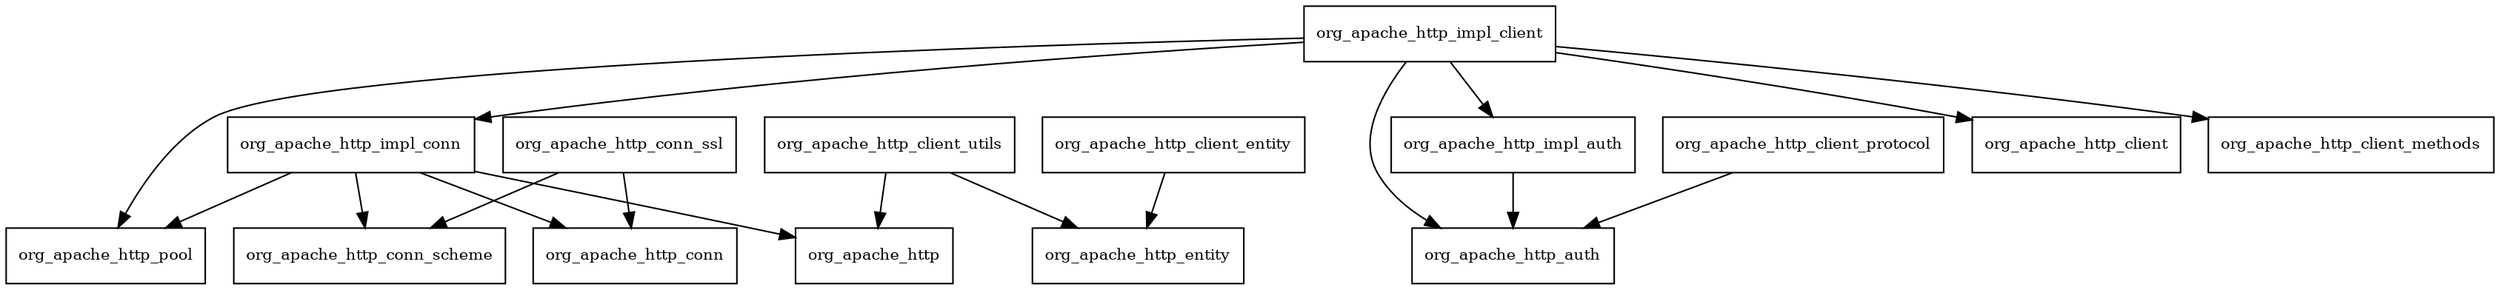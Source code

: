 digraph httpclient_4_2_6_package_dependencies {
  node [shape = box, fontsize=10.0];
  org_apache_http_client_entity -> org_apache_http_entity;
  org_apache_http_client_protocol -> org_apache_http_auth;
  org_apache_http_client_utils -> org_apache_http;
  org_apache_http_client_utils -> org_apache_http_entity;
  org_apache_http_conn_ssl -> org_apache_http_conn;
  org_apache_http_conn_ssl -> org_apache_http_conn_scheme;
  org_apache_http_impl_auth -> org_apache_http_auth;
  org_apache_http_impl_client -> org_apache_http_auth;
  org_apache_http_impl_client -> org_apache_http_client;
  org_apache_http_impl_client -> org_apache_http_client_methods;
  org_apache_http_impl_client -> org_apache_http_impl_auth;
  org_apache_http_impl_client -> org_apache_http_impl_conn;
  org_apache_http_impl_client -> org_apache_http_pool;
  org_apache_http_impl_conn -> org_apache_http;
  org_apache_http_impl_conn -> org_apache_http_conn;
  org_apache_http_impl_conn -> org_apache_http_conn_scheme;
  org_apache_http_impl_conn -> org_apache_http_pool;
}
